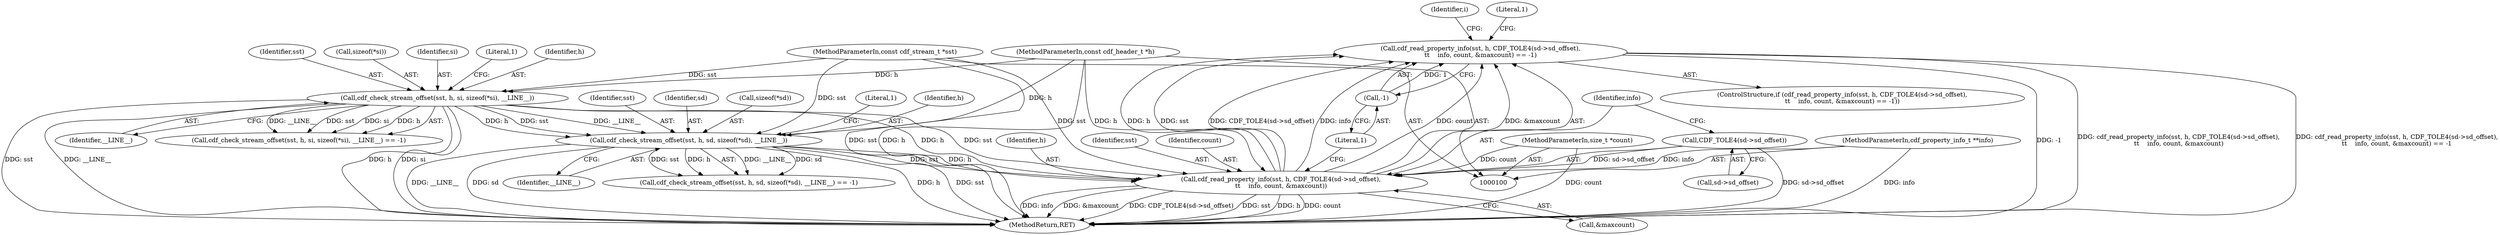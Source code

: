 digraph "1_file_b8acc83781d5a24cc5101e525d15efe0482c280d@API" {
"1000218" [label="(Call,cdf_read_property_info(sst, h, CDF_TOLE4(sd->sd_offset),\n\t\t    info, count, &maxcount) == -1)"];
"1000219" [label="(Call,cdf_read_property_info(sst, h, CDF_TOLE4(sd->sd_offset),\n\t\t    info, count, &maxcount))"];
"1000123" [label="(Call,cdf_check_stream_offset(sst, h, sd, sizeof(*sd), __LINE__))"];
"1000112" [label="(Call,cdf_check_stream_offset(sst, h, si, sizeof(*si), __LINE__))"];
"1000101" [label="(MethodParameterIn,const cdf_stream_t *sst)"];
"1000102" [label="(MethodParameterIn,const cdf_header_t *h)"];
"1000222" [label="(Call,CDF_TOLE4(sd->sd_offset))"];
"1000104" [label="(MethodParameterIn,cdf_property_info_t **info)"];
"1000105" [label="(MethodParameterIn,size_t *count)"];
"1000230" [label="(Call,-1)"];
"1000202" [label="(Identifier,i)"];
"1000238" [label="(MethodReturn,RET)"];
"1000113" [label="(Identifier,sst)"];
"1000220" [label="(Identifier,sst)"];
"1000227" [label="(Identifier,count)"];
"1000223" [label="(Call,sd->sd_offset)"];
"1000112" [label="(Call,cdf_check_stream_offset(sst, h, si, sizeof(*si), __LINE__))"];
"1000119" [label="(Identifier,__LINE__)"];
"1000116" [label="(Call,sizeof(*si))"];
"1000130" [label="(Identifier,__LINE__)"];
"1000124" [label="(Identifier,sst)"];
"1000235" [label="(Literal,1)"];
"1000218" [label="(Call,cdf_read_property_info(sst, h, CDF_TOLE4(sd->sd_offset),\n\t\t    info, count, &maxcount) == -1)"];
"1000228" [label="(Call,&maxcount)"];
"1000122" [label="(Call,cdf_check_stream_offset(sst, h, sd, sizeof(*sd), __LINE__) == -1)"];
"1000123" [label="(Call,cdf_check_stream_offset(sst, h, sd, sizeof(*sd), __LINE__))"];
"1000101" [label="(MethodParameterIn,const cdf_stream_t *sst)"];
"1000126" [label="(Identifier,sd)"];
"1000219" [label="(Call,cdf_read_property_info(sst, h, CDF_TOLE4(sd->sd_offset),\n\t\t    info, count, &maxcount))"];
"1000102" [label="(MethodParameterIn,const cdf_header_t *h)"];
"1000231" [label="(Literal,1)"];
"1000222" [label="(Call,CDF_TOLE4(sd->sd_offset))"];
"1000127" [label="(Call,sizeof(*sd))"];
"1000132" [label="(Literal,1)"];
"1000111" [label="(Call,cdf_check_stream_offset(sst, h, si, sizeof(*si), __LINE__) == -1)"];
"1000115" [label="(Identifier,si)"];
"1000105" [label="(MethodParameterIn,size_t *count)"];
"1000217" [label="(ControlStructure,if (cdf_read_property_info(sst, h, CDF_TOLE4(sd->sd_offset),\n\t\t    info, count, &maxcount) == -1))"];
"1000230" [label="(Call,-1)"];
"1000221" [label="(Identifier,h)"];
"1000121" [label="(Literal,1)"];
"1000104" [label="(MethodParameterIn,cdf_property_info_t **info)"];
"1000114" [label="(Identifier,h)"];
"1000125" [label="(Identifier,h)"];
"1000226" [label="(Identifier,info)"];
"1000218" -> "1000217"  [label="AST: "];
"1000218" -> "1000230"  [label="CFG: "];
"1000219" -> "1000218"  [label="AST: "];
"1000230" -> "1000218"  [label="AST: "];
"1000235" -> "1000218"  [label="CFG: "];
"1000202" -> "1000218"  [label="CFG: "];
"1000218" -> "1000238"  [label="DDG: cdf_read_property_info(sst, h, CDF_TOLE4(sd->sd_offset),\n\t\t    info, count, &maxcount)"];
"1000218" -> "1000238"  [label="DDG: cdf_read_property_info(sst, h, CDF_TOLE4(sd->sd_offset),\n\t\t    info, count, &maxcount) == -1"];
"1000218" -> "1000238"  [label="DDG: -1"];
"1000219" -> "1000218"  [label="DDG: &maxcount"];
"1000219" -> "1000218"  [label="DDG: info"];
"1000219" -> "1000218"  [label="DDG: count"];
"1000219" -> "1000218"  [label="DDG: h"];
"1000219" -> "1000218"  [label="DDG: sst"];
"1000219" -> "1000218"  [label="DDG: CDF_TOLE4(sd->sd_offset)"];
"1000230" -> "1000218"  [label="DDG: 1"];
"1000219" -> "1000228"  [label="CFG: "];
"1000220" -> "1000219"  [label="AST: "];
"1000221" -> "1000219"  [label="AST: "];
"1000222" -> "1000219"  [label="AST: "];
"1000226" -> "1000219"  [label="AST: "];
"1000227" -> "1000219"  [label="AST: "];
"1000228" -> "1000219"  [label="AST: "];
"1000231" -> "1000219"  [label="CFG: "];
"1000219" -> "1000238"  [label="DDG: h"];
"1000219" -> "1000238"  [label="DDG: count"];
"1000219" -> "1000238"  [label="DDG: info"];
"1000219" -> "1000238"  [label="DDG: &maxcount"];
"1000219" -> "1000238"  [label="DDG: CDF_TOLE4(sd->sd_offset)"];
"1000219" -> "1000238"  [label="DDG: sst"];
"1000123" -> "1000219"  [label="DDG: sst"];
"1000123" -> "1000219"  [label="DDG: h"];
"1000112" -> "1000219"  [label="DDG: sst"];
"1000112" -> "1000219"  [label="DDG: h"];
"1000101" -> "1000219"  [label="DDG: sst"];
"1000102" -> "1000219"  [label="DDG: h"];
"1000222" -> "1000219"  [label="DDG: sd->sd_offset"];
"1000104" -> "1000219"  [label="DDG: info"];
"1000105" -> "1000219"  [label="DDG: count"];
"1000123" -> "1000122"  [label="AST: "];
"1000123" -> "1000130"  [label="CFG: "];
"1000124" -> "1000123"  [label="AST: "];
"1000125" -> "1000123"  [label="AST: "];
"1000126" -> "1000123"  [label="AST: "];
"1000127" -> "1000123"  [label="AST: "];
"1000130" -> "1000123"  [label="AST: "];
"1000132" -> "1000123"  [label="CFG: "];
"1000123" -> "1000238"  [label="DDG: __LINE__"];
"1000123" -> "1000238"  [label="DDG: sd"];
"1000123" -> "1000238"  [label="DDG: h"];
"1000123" -> "1000238"  [label="DDG: sst"];
"1000123" -> "1000122"  [label="DDG: __LINE__"];
"1000123" -> "1000122"  [label="DDG: sd"];
"1000123" -> "1000122"  [label="DDG: sst"];
"1000123" -> "1000122"  [label="DDG: h"];
"1000112" -> "1000123"  [label="DDG: sst"];
"1000112" -> "1000123"  [label="DDG: h"];
"1000112" -> "1000123"  [label="DDG: __LINE__"];
"1000101" -> "1000123"  [label="DDG: sst"];
"1000102" -> "1000123"  [label="DDG: h"];
"1000112" -> "1000111"  [label="AST: "];
"1000112" -> "1000119"  [label="CFG: "];
"1000113" -> "1000112"  [label="AST: "];
"1000114" -> "1000112"  [label="AST: "];
"1000115" -> "1000112"  [label="AST: "];
"1000116" -> "1000112"  [label="AST: "];
"1000119" -> "1000112"  [label="AST: "];
"1000121" -> "1000112"  [label="CFG: "];
"1000112" -> "1000238"  [label="DDG: h"];
"1000112" -> "1000238"  [label="DDG: si"];
"1000112" -> "1000238"  [label="DDG: sst"];
"1000112" -> "1000238"  [label="DDG: __LINE__"];
"1000112" -> "1000111"  [label="DDG: __LINE__"];
"1000112" -> "1000111"  [label="DDG: sst"];
"1000112" -> "1000111"  [label="DDG: si"];
"1000112" -> "1000111"  [label="DDG: h"];
"1000101" -> "1000112"  [label="DDG: sst"];
"1000102" -> "1000112"  [label="DDG: h"];
"1000101" -> "1000100"  [label="AST: "];
"1000101" -> "1000238"  [label="DDG: sst"];
"1000102" -> "1000100"  [label="AST: "];
"1000102" -> "1000238"  [label="DDG: h"];
"1000222" -> "1000223"  [label="CFG: "];
"1000223" -> "1000222"  [label="AST: "];
"1000226" -> "1000222"  [label="CFG: "];
"1000222" -> "1000238"  [label="DDG: sd->sd_offset"];
"1000104" -> "1000100"  [label="AST: "];
"1000104" -> "1000238"  [label="DDG: info"];
"1000105" -> "1000100"  [label="AST: "];
"1000105" -> "1000238"  [label="DDG: count"];
"1000230" -> "1000231"  [label="CFG: "];
"1000231" -> "1000230"  [label="AST: "];
}
